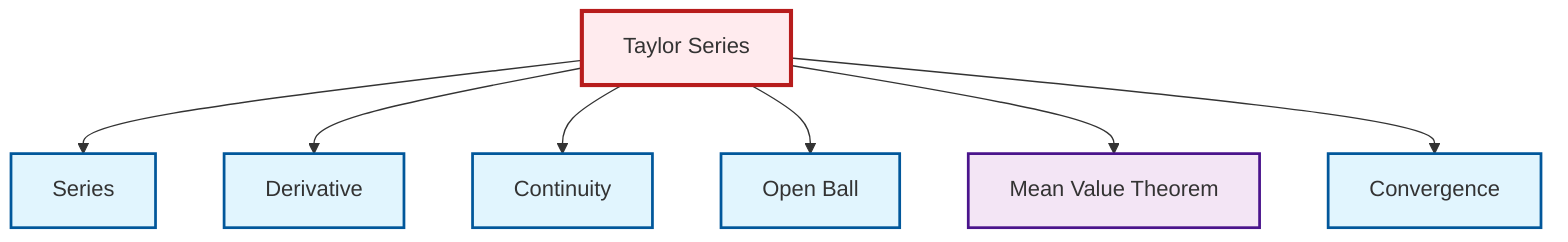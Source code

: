 graph TD
    classDef definition fill:#e1f5fe,stroke:#01579b,stroke-width:2px
    classDef theorem fill:#f3e5f5,stroke:#4a148c,stroke-width:2px
    classDef axiom fill:#fff3e0,stroke:#e65100,stroke-width:2px
    classDef example fill:#e8f5e9,stroke:#1b5e20,stroke-width:2px
    classDef current fill:#ffebee,stroke:#b71c1c,stroke-width:3px
    thm-mean-value["Mean Value Theorem"]:::theorem
    def-convergence["Convergence"]:::definition
    def-derivative["Derivative"]:::definition
    thm-taylor-series["Taylor Series"]:::theorem
    def-open-ball["Open Ball"]:::definition
    def-continuity["Continuity"]:::definition
    def-series["Series"]:::definition
    thm-taylor-series --> def-series
    thm-taylor-series --> def-derivative
    thm-taylor-series --> def-continuity
    thm-taylor-series --> def-open-ball
    thm-taylor-series --> thm-mean-value
    thm-taylor-series --> def-convergence
    class thm-taylor-series current